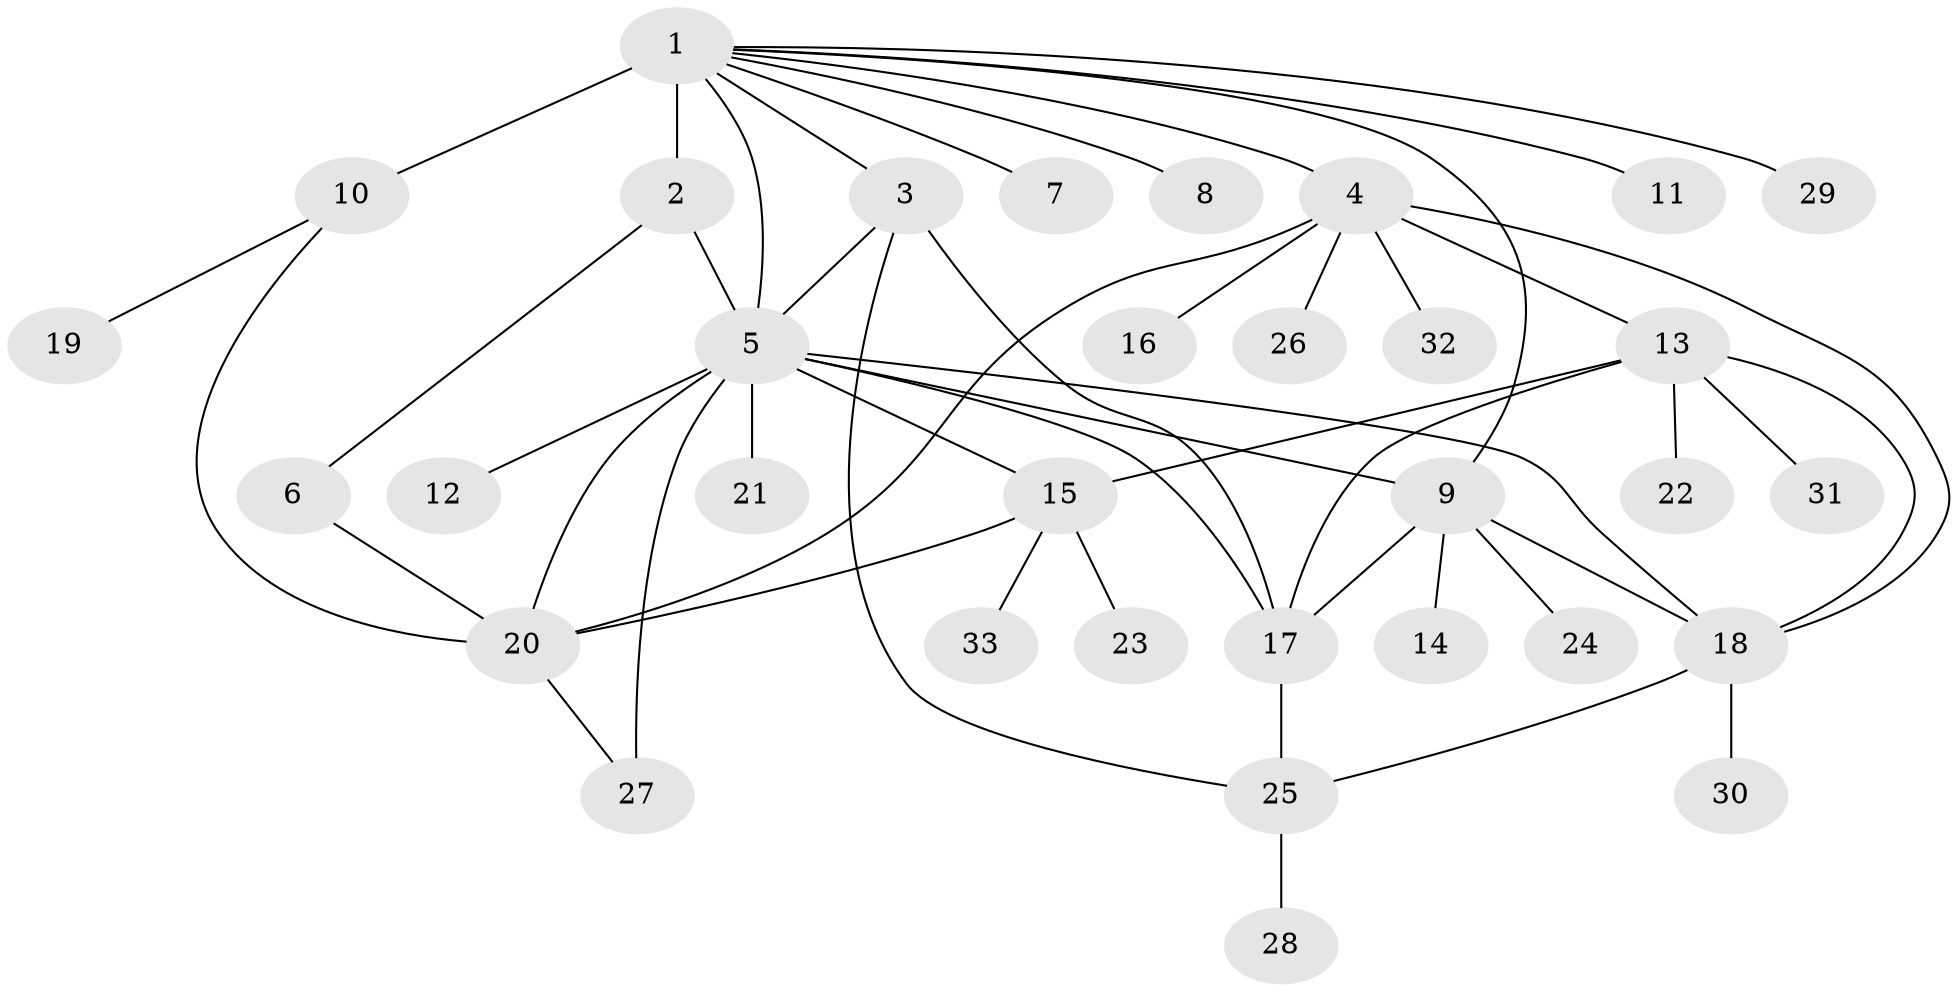 // original degree distribution, {13: 0.015384615384615385, 14: 0.015384615384615385, 5: 0.03076923076923077, 8: 0.015384615384615385, 9: 0.03076923076923077, 2: 0.23076923076923078, 1: 0.47692307692307695, 4: 0.015384615384615385, 7: 0.046153846153846156, 3: 0.07692307692307693, 6: 0.046153846153846156}
// Generated by graph-tools (version 1.1) at 2025/35/03/09/25 02:35:44]
// undirected, 33 vertices, 49 edges
graph export_dot {
graph [start="1"]
  node [color=gray90,style=filled];
  1;
  2;
  3;
  4;
  5;
  6;
  7;
  8;
  9;
  10;
  11;
  12;
  13;
  14;
  15;
  16;
  17;
  18;
  19;
  20;
  21;
  22;
  23;
  24;
  25;
  26;
  27;
  28;
  29;
  30;
  31;
  32;
  33;
  1 -- 2 [weight=10.0];
  1 -- 3 [weight=1.0];
  1 -- 4 [weight=1.0];
  1 -- 5 [weight=2.0];
  1 -- 7 [weight=1.0];
  1 -- 8 [weight=1.0];
  1 -- 9 [weight=2.0];
  1 -- 10 [weight=2.0];
  1 -- 11 [weight=1.0];
  1 -- 29 [weight=1.0];
  2 -- 5 [weight=2.0];
  2 -- 6 [weight=1.0];
  3 -- 5 [weight=1.0];
  3 -- 17 [weight=1.0];
  3 -- 25 [weight=1.0];
  4 -- 13 [weight=1.0];
  4 -- 16 [weight=1.0];
  4 -- 18 [weight=1.0];
  4 -- 20 [weight=1.0];
  4 -- 26 [weight=1.0];
  4 -- 32 [weight=1.0];
  5 -- 9 [weight=1.0];
  5 -- 12 [weight=1.0];
  5 -- 15 [weight=1.0];
  5 -- 17 [weight=1.0];
  5 -- 18 [weight=1.0];
  5 -- 20 [weight=1.0];
  5 -- 21 [weight=1.0];
  5 -- 27 [weight=2.0];
  6 -- 20 [weight=1.0];
  9 -- 14 [weight=1.0];
  9 -- 17 [weight=1.0];
  9 -- 18 [weight=1.0];
  9 -- 24 [weight=1.0];
  10 -- 19 [weight=1.0];
  10 -- 20 [weight=1.0];
  13 -- 15 [weight=1.0];
  13 -- 17 [weight=1.0];
  13 -- 18 [weight=1.0];
  13 -- 22 [weight=1.0];
  13 -- 31 [weight=1.0];
  15 -- 20 [weight=2.0];
  15 -- 23 [weight=1.0];
  15 -- 33 [weight=1.0];
  17 -- 25 [weight=1.0];
  18 -- 25 [weight=1.0];
  18 -- 30 [weight=1.0];
  20 -- 27 [weight=1.0];
  25 -- 28 [weight=1.0];
}

